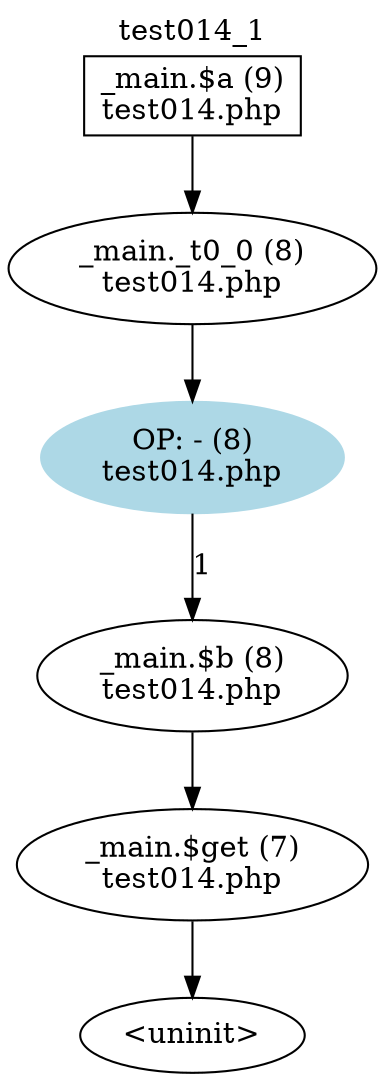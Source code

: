 digraph cfg {
  label="test014_1";
  labelloc=t;
  n1 [shape=box, label="_main.$a (9)\ntest014.php"];
  n2 [shape=ellipse, label="_main._t0_0 (8)\ntest014.php"];
  n3 [shape=ellipse, label="OP: - (8)\ntest014.php",style=filled,color=lightblue];
  n4 [shape=ellipse, label="_main.$b (8)\ntest014.php"];
  n5 [shape=ellipse, label="_main.$get (7)\ntest014.php"];
  n6 [shape=ellipse, label="<uninit>"];
  n1 -> n2;
  n2 -> n3;
  n3 -> n4[label="1"];
  n4 -> n5;
  n5 -> n6;
}
